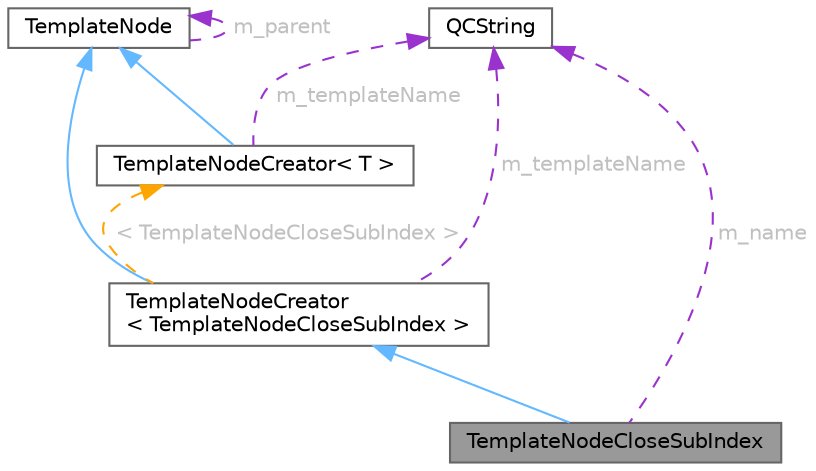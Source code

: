 digraph "TemplateNodeCloseSubIndex"
{
 // INTERACTIVE_SVG=YES
 // LATEX_PDF_SIZE
  bgcolor="transparent";
  edge [fontname=Helvetica,fontsize=10,labelfontname=Helvetica,labelfontsize=10];
  node [fontname=Helvetica,fontsize=10,shape=box,height=0.2,width=0.4];
  Node1 [id="Node000001",label="TemplateNodeCloseSubIndex",height=0.2,width=0.4,color="gray40", fillcolor="grey60", style="filled", fontcolor="black",tooltip="Class representing an 'closesubindex' tag in a template."];
  Node2 -> Node1 [id="edge1_Node000001_Node000002",dir="back",color="steelblue1",style="solid",tooltip=" "];
  Node2 [id="Node000002",label="TemplateNodeCreator\l\< TemplateNodeCloseSubIndex \>",height=0.2,width=0.4,color="gray40", fillcolor="white", style="filled",URL="$d8/d78/class_template_node_creator.html",tooltip=" "];
  Node3 -> Node2 [id="edge2_Node000002_Node000003",dir="back",color="steelblue1",style="solid",tooltip=" "];
  Node3 [id="Node000003",label="TemplateNode",height=0.2,width=0.4,color="gray40", fillcolor="white", style="filled",URL="$d6/d53/class_template_node.html",tooltip="Base class of all nodes in a template's AST."];
  Node3 -> Node3 [id="edge3_Node000003_Node000003",dir="back",color="darkorchid3",style="dashed",tooltip=" ",label=" m_parent",fontcolor="grey" ];
  Node4 -> Node2 [id="edge4_Node000002_Node000004",dir="back",color="darkorchid3",style="dashed",tooltip=" ",label=" m_templateName",fontcolor="grey" ];
  Node4 [id="Node000004",label="QCString",height=0.2,width=0.4,color="gray40", fillcolor="white", style="filled",URL="$d9/d45/class_q_c_string.html",tooltip="This is an alternative implementation of QCString."];
  Node5 -> Node2 [id="edge5_Node000002_Node000005",dir="back",color="orange",style="dashed",tooltip=" ",label=" \< TemplateNodeCloseSubIndex \>",fontcolor="grey" ];
  Node5 [id="Node000005",label="TemplateNodeCreator\< T \>",height=0.2,width=0.4,color="gray40", fillcolor="white", style="filled",URL="$d8/d78/class_template_node_creator.html",tooltip="Helper class for creating template AST tag nodes and returning the template for a given node."];
  Node3 -> Node5 [id="edge6_Node000005_Node000003",dir="back",color="steelblue1",style="solid",tooltip=" "];
  Node4 -> Node5 [id="edge7_Node000005_Node000004",dir="back",color="darkorchid3",style="dashed",tooltip=" ",label=" m_templateName",fontcolor="grey" ];
  Node4 -> Node1 [id="edge8_Node000001_Node000004",dir="back",color="darkorchid3",style="dashed",tooltip=" ",label=" m_name",fontcolor="grey" ];
}
